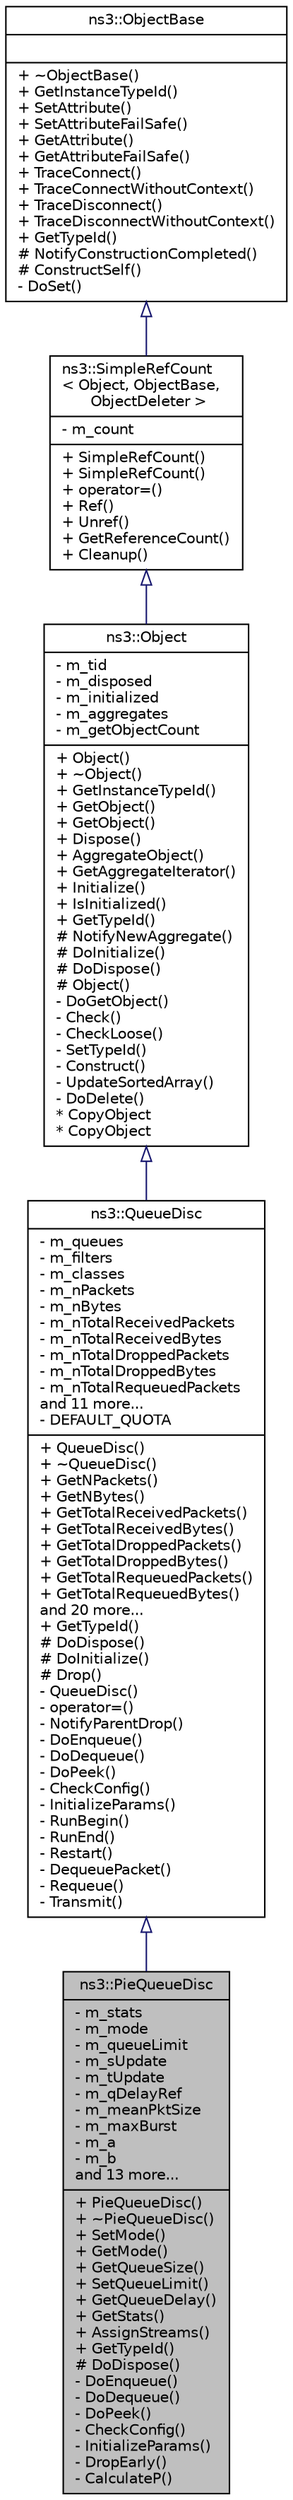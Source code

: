 digraph "ns3::PieQueueDisc"
{
  edge [fontname="Helvetica",fontsize="10",labelfontname="Helvetica",labelfontsize="10"];
  node [fontname="Helvetica",fontsize="10",shape=record];
  Node1 [label="{ns3::PieQueueDisc\n|- m_stats\l- m_mode\l- m_queueLimit\l- m_sUpdate\l- m_tUpdate\l- m_qDelayRef\l- m_meanPktSize\l- m_maxBurst\l- m_a\l- m_b\land 13 more...\l|+ PieQueueDisc()\l+ ~PieQueueDisc()\l+ SetMode()\l+ GetMode()\l+ GetQueueSize()\l+ SetQueueLimit()\l+ GetQueueDelay()\l+ GetStats()\l+ AssignStreams()\l+ GetTypeId()\l# DoDispose()\l- DoEnqueue()\l- DoDequeue()\l- DoPeek()\l- CheckConfig()\l- InitializeParams()\l- DropEarly()\l- CalculateP()\l}",height=0.2,width=0.4,color="black", fillcolor="grey75", style="filled", fontcolor="black"];
  Node2 -> Node1 [dir="back",color="midnightblue",fontsize="10",style="solid",arrowtail="onormal"];
  Node2 [label="{ns3::QueueDisc\n|- m_queues\l- m_filters\l- m_classes\l- m_nPackets\l- m_nBytes\l- m_nTotalReceivedPackets\l- m_nTotalReceivedBytes\l- m_nTotalDroppedPackets\l- m_nTotalDroppedBytes\l- m_nTotalRequeuedPackets\land 11 more...\l- DEFAULT_QUOTA\l|+ QueueDisc()\l+ ~QueueDisc()\l+ GetNPackets()\l+ GetNBytes()\l+ GetTotalReceivedPackets()\l+ GetTotalReceivedBytes()\l+ GetTotalDroppedPackets()\l+ GetTotalDroppedBytes()\l+ GetTotalRequeuedPackets()\l+ GetTotalRequeuedBytes()\land 20 more...\l+ GetTypeId()\l# DoDispose()\l# DoInitialize()\l# Drop()\l- QueueDisc()\l- operator=()\l- NotifyParentDrop()\l- DoEnqueue()\l- DoDequeue()\l- DoPeek()\l- CheckConfig()\l- InitializeParams()\l- RunBegin()\l- RunEnd()\l- Restart()\l- DequeuePacket()\l- Requeue()\l- Transmit()\l}",height=0.2,width=0.4,color="black", fillcolor="white", style="filled",URL="$d0/d7b/classns3_1_1QueueDisc.html"];
  Node3 -> Node2 [dir="back",color="midnightblue",fontsize="10",style="solid",arrowtail="onormal"];
  Node3 [label="{ns3::Object\n|- m_tid\l- m_disposed\l- m_initialized\l- m_aggregates\l- m_getObjectCount\l|+ Object()\l+ ~Object()\l+ GetInstanceTypeId()\l+ GetObject()\l+ GetObject()\l+ Dispose()\l+ AggregateObject()\l+ GetAggregateIterator()\l+ Initialize()\l+ IsInitialized()\l+ GetTypeId()\l# NotifyNewAggregate()\l# DoInitialize()\l# DoDispose()\l# Object()\l- DoGetObject()\l- Check()\l- CheckLoose()\l- SetTypeId()\l- Construct()\l- UpdateSortedArray()\l- DoDelete()\l* CopyObject\l* CopyObject\l}",height=0.2,width=0.4,color="black", fillcolor="white", style="filled",URL="$d9/d77/classns3_1_1Object.html",tooltip="A base class which provides memory management and object aggregation. "];
  Node4 -> Node3 [dir="back",color="midnightblue",fontsize="10",style="solid",arrowtail="onormal"];
  Node4 [label="{ns3::SimpleRefCount\l\< Object, ObjectBase,\l ObjectDeleter \>\n|- m_count\l|+ SimpleRefCount()\l+ SimpleRefCount()\l+ operator=()\l+ Ref()\l+ Unref()\l+ GetReferenceCount()\l+ Cleanup()\l}",height=0.2,width=0.4,color="black", fillcolor="white", style="filled",URL="$da/da1/classns3_1_1SimpleRefCount.html"];
  Node5 -> Node4 [dir="back",color="midnightblue",fontsize="10",style="solid",arrowtail="onormal"];
  Node5 [label="{ns3::ObjectBase\n||+ ~ObjectBase()\l+ GetInstanceTypeId()\l+ SetAttribute()\l+ SetAttributeFailSafe()\l+ GetAttribute()\l+ GetAttributeFailSafe()\l+ TraceConnect()\l+ TraceConnectWithoutContext()\l+ TraceDisconnect()\l+ TraceDisconnectWithoutContext()\l+ GetTypeId()\l# NotifyConstructionCompleted()\l# ConstructSelf()\l- DoSet()\l}",height=0.2,width=0.4,color="black", fillcolor="white", style="filled",URL="$d2/dac/classns3_1_1ObjectBase.html",tooltip="Anchor the ns-3 type and attribute system. "];
}
